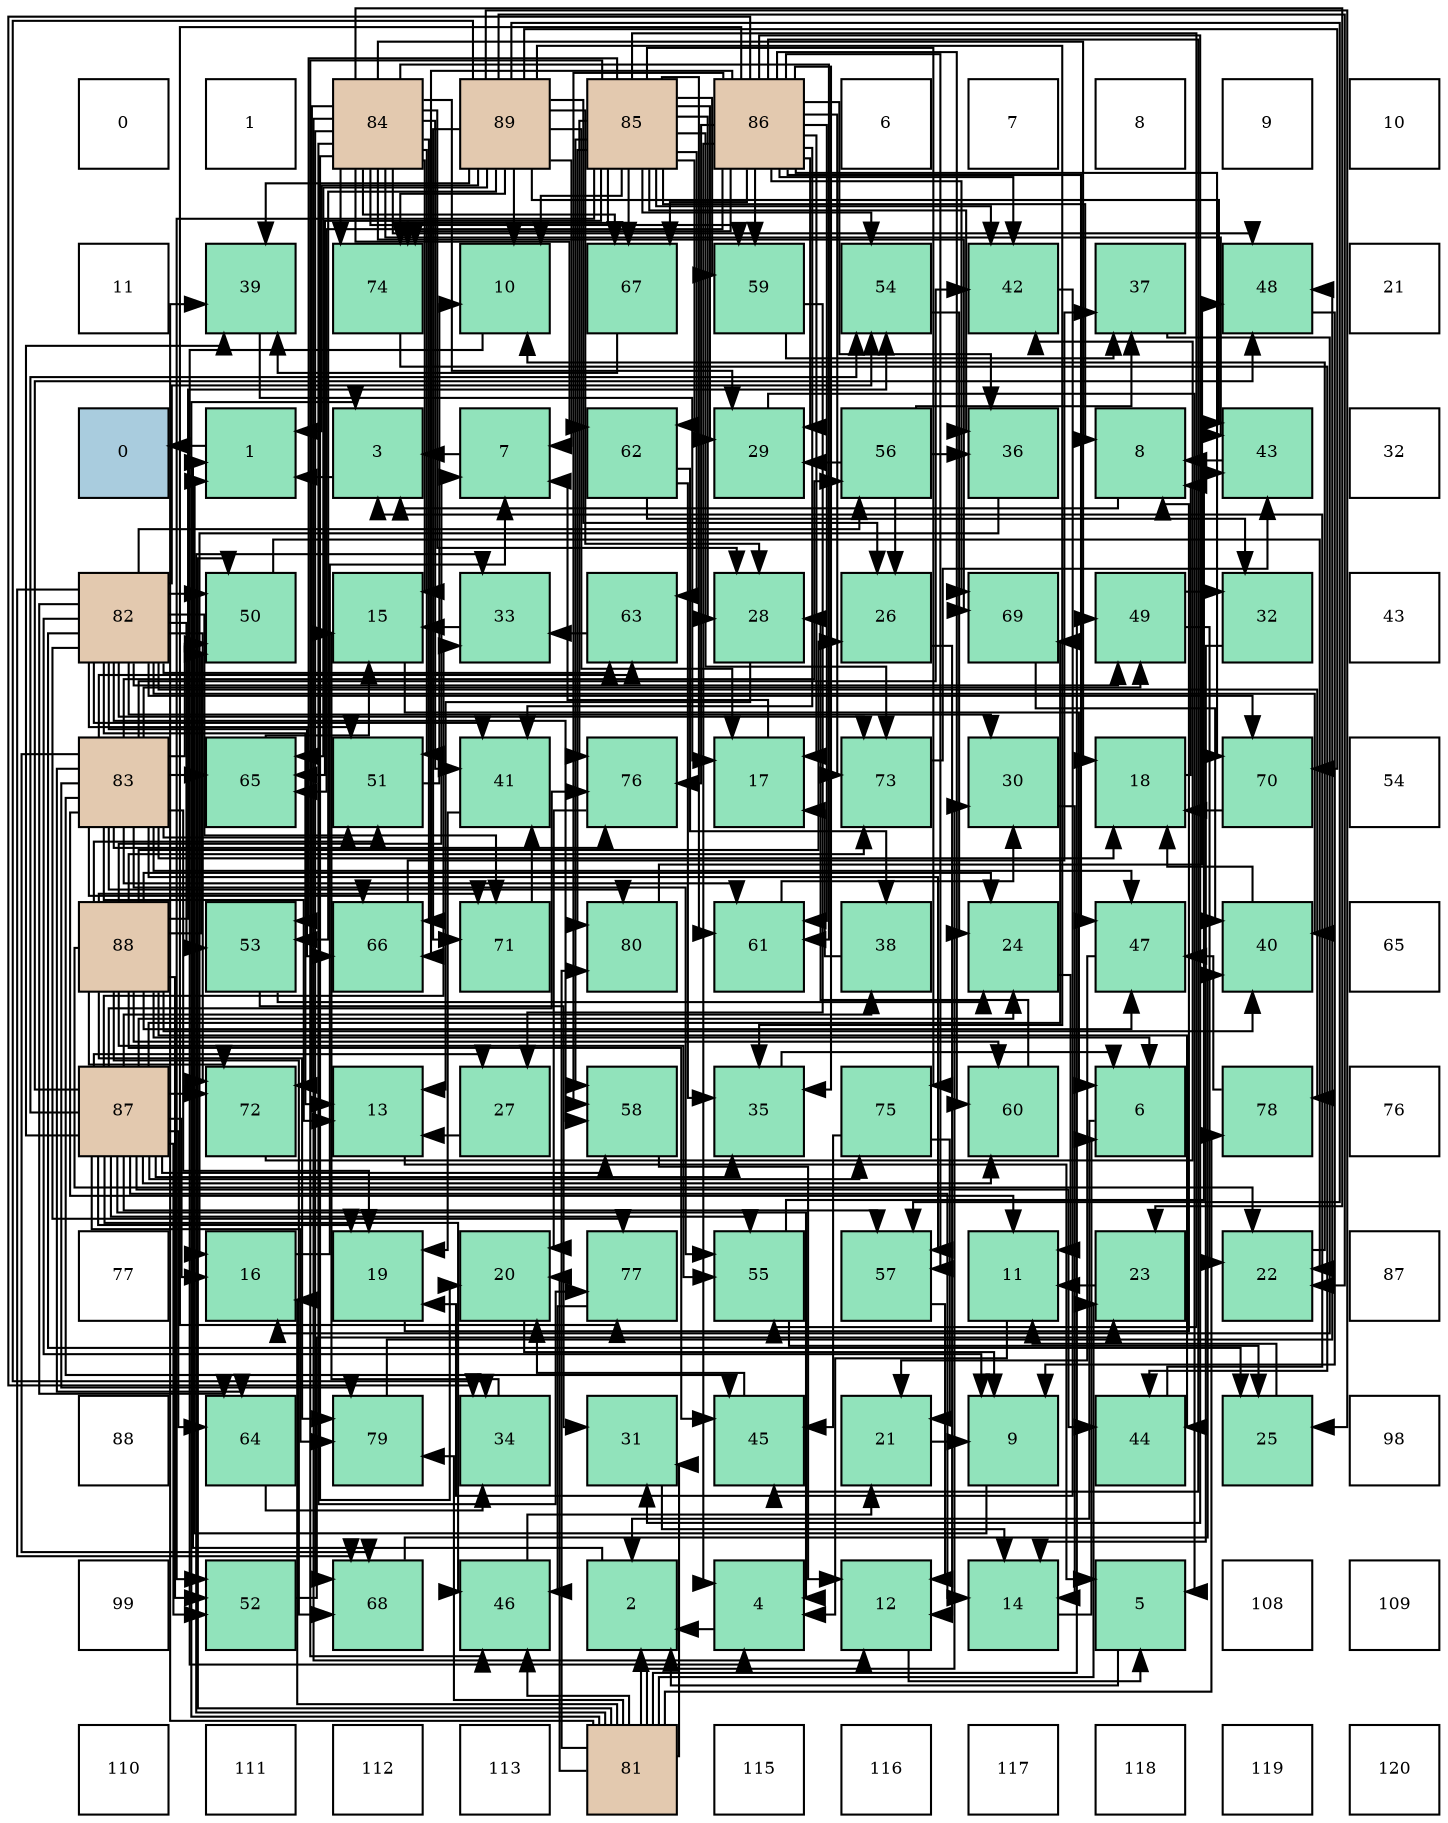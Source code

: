 digraph layout{
 rankdir=TB;
 splines=ortho;
 node [style=filled shape=square fixedsize=true width=0.6];
0[label="0", fontsize=8, fillcolor="#ffffff"];
1[label="1", fontsize=8, fillcolor="#ffffff"];
2[label="84", fontsize=8, fillcolor="#e3c9af"];
3[label="89", fontsize=8, fillcolor="#e3c9af"];
4[label="85", fontsize=8, fillcolor="#e3c9af"];
5[label="86", fontsize=8, fillcolor="#e3c9af"];
6[label="6", fontsize=8, fillcolor="#ffffff"];
7[label="7", fontsize=8, fillcolor="#ffffff"];
8[label="8", fontsize=8, fillcolor="#ffffff"];
9[label="9", fontsize=8, fillcolor="#ffffff"];
10[label="10", fontsize=8, fillcolor="#ffffff"];
11[label="11", fontsize=8, fillcolor="#ffffff"];
12[label="39", fontsize=8, fillcolor="#91e3bb"];
13[label="74", fontsize=8, fillcolor="#91e3bb"];
14[label="10", fontsize=8, fillcolor="#91e3bb"];
15[label="67", fontsize=8, fillcolor="#91e3bb"];
16[label="59", fontsize=8, fillcolor="#91e3bb"];
17[label="54", fontsize=8, fillcolor="#91e3bb"];
18[label="42", fontsize=8, fillcolor="#91e3bb"];
19[label="37", fontsize=8, fillcolor="#91e3bb"];
20[label="48", fontsize=8, fillcolor="#91e3bb"];
21[label="21", fontsize=8, fillcolor="#ffffff"];
22[label="0", fontsize=8, fillcolor="#a9ccde"];
23[label="1", fontsize=8, fillcolor="#91e3bb"];
24[label="3", fontsize=8, fillcolor="#91e3bb"];
25[label="7", fontsize=8, fillcolor="#91e3bb"];
26[label="62", fontsize=8, fillcolor="#91e3bb"];
27[label="29", fontsize=8, fillcolor="#91e3bb"];
28[label="56", fontsize=8, fillcolor="#91e3bb"];
29[label="36", fontsize=8, fillcolor="#91e3bb"];
30[label="8", fontsize=8, fillcolor="#91e3bb"];
31[label="43", fontsize=8, fillcolor="#91e3bb"];
32[label="32", fontsize=8, fillcolor="#ffffff"];
33[label="82", fontsize=8, fillcolor="#e3c9af"];
34[label="50", fontsize=8, fillcolor="#91e3bb"];
35[label="15", fontsize=8, fillcolor="#91e3bb"];
36[label="33", fontsize=8, fillcolor="#91e3bb"];
37[label="63", fontsize=8, fillcolor="#91e3bb"];
38[label="28", fontsize=8, fillcolor="#91e3bb"];
39[label="26", fontsize=8, fillcolor="#91e3bb"];
40[label="69", fontsize=8, fillcolor="#91e3bb"];
41[label="49", fontsize=8, fillcolor="#91e3bb"];
42[label="32", fontsize=8, fillcolor="#91e3bb"];
43[label="43", fontsize=8, fillcolor="#ffffff"];
44[label="83", fontsize=8, fillcolor="#e3c9af"];
45[label="65", fontsize=8, fillcolor="#91e3bb"];
46[label="51", fontsize=8, fillcolor="#91e3bb"];
47[label="41", fontsize=8, fillcolor="#91e3bb"];
48[label="76", fontsize=8, fillcolor="#91e3bb"];
49[label="17", fontsize=8, fillcolor="#91e3bb"];
50[label="73", fontsize=8, fillcolor="#91e3bb"];
51[label="30", fontsize=8, fillcolor="#91e3bb"];
52[label="18", fontsize=8, fillcolor="#91e3bb"];
53[label="70", fontsize=8, fillcolor="#91e3bb"];
54[label="54", fontsize=8, fillcolor="#ffffff"];
55[label="88", fontsize=8, fillcolor="#e3c9af"];
56[label="53", fontsize=8, fillcolor="#91e3bb"];
57[label="66", fontsize=8, fillcolor="#91e3bb"];
58[label="71", fontsize=8, fillcolor="#91e3bb"];
59[label="80", fontsize=8, fillcolor="#91e3bb"];
60[label="61", fontsize=8, fillcolor="#91e3bb"];
61[label="38", fontsize=8, fillcolor="#91e3bb"];
62[label="24", fontsize=8, fillcolor="#91e3bb"];
63[label="47", fontsize=8, fillcolor="#91e3bb"];
64[label="40", fontsize=8, fillcolor="#91e3bb"];
65[label="65", fontsize=8, fillcolor="#ffffff"];
66[label="87", fontsize=8, fillcolor="#e3c9af"];
67[label="72", fontsize=8, fillcolor="#91e3bb"];
68[label="13", fontsize=8, fillcolor="#91e3bb"];
69[label="27", fontsize=8, fillcolor="#91e3bb"];
70[label="58", fontsize=8, fillcolor="#91e3bb"];
71[label="35", fontsize=8, fillcolor="#91e3bb"];
72[label="75", fontsize=8, fillcolor="#91e3bb"];
73[label="60", fontsize=8, fillcolor="#91e3bb"];
74[label="6", fontsize=8, fillcolor="#91e3bb"];
75[label="78", fontsize=8, fillcolor="#91e3bb"];
76[label="76", fontsize=8, fillcolor="#ffffff"];
77[label="77", fontsize=8, fillcolor="#ffffff"];
78[label="16", fontsize=8, fillcolor="#91e3bb"];
79[label="19", fontsize=8, fillcolor="#91e3bb"];
80[label="20", fontsize=8, fillcolor="#91e3bb"];
81[label="77", fontsize=8, fillcolor="#91e3bb"];
82[label="55", fontsize=8, fillcolor="#91e3bb"];
83[label="57", fontsize=8, fillcolor="#91e3bb"];
84[label="11", fontsize=8, fillcolor="#91e3bb"];
85[label="23", fontsize=8, fillcolor="#91e3bb"];
86[label="22", fontsize=8, fillcolor="#91e3bb"];
87[label="87", fontsize=8, fillcolor="#ffffff"];
88[label="88", fontsize=8, fillcolor="#ffffff"];
89[label="64", fontsize=8, fillcolor="#91e3bb"];
90[label="79", fontsize=8, fillcolor="#91e3bb"];
91[label="34", fontsize=8, fillcolor="#91e3bb"];
92[label="31", fontsize=8, fillcolor="#91e3bb"];
93[label="45", fontsize=8, fillcolor="#91e3bb"];
94[label="21", fontsize=8, fillcolor="#91e3bb"];
95[label="9", fontsize=8, fillcolor="#91e3bb"];
96[label="44", fontsize=8, fillcolor="#91e3bb"];
97[label="25", fontsize=8, fillcolor="#91e3bb"];
98[label="98", fontsize=8, fillcolor="#ffffff"];
99[label="99", fontsize=8, fillcolor="#ffffff"];
100[label="52", fontsize=8, fillcolor="#91e3bb"];
101[label="68", fontsize=8, fillcolor="#91e3bb"];
102[label="46", fontsize=8, fillcolor="#91e3bb"];
103[label="2", fontsize=8, fillcolor="#91e3bb"];
104[label="4", fontsize=8, fillcolor="#91e3bb"];
105[label="12", fontsize=8, fillcolor="#91e3bb"];
106[label="14", fontsize=8, fillcolor="#91e3bb"];
107[label="5", fontsize=8, fillcolor="#91e3bb"];
108[label="108", fontsize=8, fillcolor="#ffffff"];
109[label="109", fontsize=8, fillcolor="#ffffff"];
110[label="110", fontsize=8, fillcolor="#ffffff"];
111[label="111", fontsize=8, fillcolor="#ffffff"];
112[label="112", fontsize=8, fillcolor="#ffffff"];
113[label="113", fontsize=8, fillcolor="#ffffff"];
114[label="81", fontsize=8, fillcolor="#e3c9af"];
115[label="115", fontsize=8, fillcolor="#ffffff"];
116[label="116", fontsize=8, fillcolor="#ffffff"];
117[label="117", fontsize=8, fillcolor="#ffffff"];
118[label="118", fontsize=8, fillcolor="#ffffff"];
119[label="119", fontsize=8, fillcolor="#ffffff"];
120[label="120", fontsize=8, fillcolor="#ffffff"];
edge [constraint=false, style=vis];23 -> 22;
103 -> 23;
24 -> 23;
104 -> 103;
107 -> 103;
74 -> 103;
25 -> 24;
30 -> 24;
95 -> 23;
14 -> 104;
84 -> 104;
105 -> 107;
68 -> 107;
106 -> 74;
35 -> 74;
78 -> 25;
49 -> 25;
52 -> 30;
79 -> 30;
80 -> 95;
94 -> 95;
86 -> 14;
85 -> 84;
62 -> 84;
97 -> 84;
39 -> 105;
69 -> 68;
38 -> 68;
27 -> 107;
51 -> 106;
92 -> 106;
42 -> 106;
36 -> 35;
91 -> 35;
71 -> 74;
29 -> 78;
19 -> 78;
61 -> 49;
12 -> 49;
64 -> 52;
47 -> 79;
18 -> 79;
31 -> 30;
96 -> 24;
93 -> 80;
102 -> 94;
63 -> 94;
20 -> 95;
41 -> 86;
41 -> 42;
34 -> 86;
46 -> 14;
100 -> 85;
56 -> 62;
56 -> 92;
17 -> 62;
82 -> 97;
82 -> 31;
28 -> 39;
28 -> 27;
28 -> 29;
28 -> 19;
83 -> 105;
70 -> 105;
16 -> 69;
16 -> 19;
73 -> 38;
60 -> 51;
26 -> 42;
26 -> 71;
26 -> 61;
37 -> 36;
89 -> 91;
45 -> 35;
57 -> 19;
15 -> 12;
101 -> 64;
40 -> 64;
53 -> 52;
58 -> 47;
67 -> 18;
50 -> 31;
13 -> 96;
72 -> 94;
72 -> 93;
48 -> 80;
81 -> 102;
75 -> 63;
90 -> 20;
59 -> 20;
114 -> 103;
114 -> 24;
114 -> 78;
114 -> 80;
114 -> 85;
114 -> 51;
114 -> 92;
114 -> 36;
114 -> 12;
114 -> 102;
114 -> 41;
114 -> 34;
114 -> 75;
114 -> 90;
114 -> 59;
33 -> 95;
33 -> 68;
33 -> 97;
33 -> 51;
33 -> 64;
33 -> 47;
33 -> 41;
33 -> 34;
33 -> 46;
33 -> 56;
33 -> 17;
33 -> 28;
33 -> 70;
33 -> 37;
33 -> 89;
33 -> 57;
33 -> 101;
33 -> 53;
33 -> 58;
33 -> 67;
33 -> 50;
33 -> 81;
33 -> 75;
44 -> 84;
44 -> 68;
44 -> 52;
44 -> 79;
44 -> 18;
44 -> 93;
44 -> 63;
44 -> 41;
44 -> 34;
44 -> 46;
44 -> 82;
44 -> 28;
44 -> 83;
44 -> 60;
44 -> 37;
44 -> 89;
44 -> 45;
44 -> 57;
44 -> 101;
44 -> 48;
44 -> 90;
44 -> 59;
2 -> 105;
2 -> 35;
2 -> 52;
2 -> 80;
2 -> 85;
2 -> 38;
2 -> 27;
2 -> 47;
2 -> 31;
2 -> 20;
2 -> 46;
2 -> 16;
2 -> 60;
2 -> 26;
2 -> 57;
2 -> 15;
2 -> 101;
2 -> 40;
2 -> 67;
2 -> 13;
2 -> 81;
4 -> 30;
4 -> 14;
4 -> 38;
4 -> 27;
4 -> 29;
4 -> 18;
4 -> 102;
4 -> 100;
4 -> 56;
4 -> 17;
4 -> 82;
4 -> 70;
4 -> 16;
4 -> 60;
4 -> 26;
4 -> 37;
4 -> 45;
4 -> 15;
4 -> 50;
4 -> 13;
4 -> 72;
4 -> 48;
4 -> 59;
5 -> 104;
5 -> 49;
5 -> 27;
5 -> 92;
5 -> 91;
5 -> 71;
5 -> 29;
5 -> 47;
5 -> 18;
5 -> 93;
5 -> 63;
5 -> 83;
5 -> 70;
5 -> 16;
5 -> 73;
5 -> 60;
5 -> 45;
5 -> 57;
5 -> 15;
5 -> 40;
5 -> 53;
5 -> 50;
5 -> 13;
5 -> 48;
5 -> 81;
66 -> 104;
66 -> 106;
66 -> 78;
66 -> 79;
66 -> 62;
66 -> 69;
66 -> 36;
66 -> 71;
66 -> 61;
66 -> 12;
66 -> 96;
66 -> 102;
66 -> 20;
66 -> 100;
66 -> 17;
66 -> 82;
66 -> 83;
66 -> 70;
66 -> 73;
66 -> 89;
66 -> 40;
66 -> 67;
66 -> 72;
66 -> 48;
66 -> 90;
55 -> 74;
55 -> 25;
55 -> 86;
55 -> 62;
55 -> 39;
55 -> 64;
55 -> 96;
55 -> 93;
55 -> 63;
55 -> 34;
55 -> 46;
55 -> 100;
55 -> 17;
55 -> 82;
55 -> 73;
55 -> 101;
55 -> 58;
55 -> 67;
55 -> 50;
55 -> 90;
3 -> 23;
3 -> 25;
3 -> 14;
3 -> 49;
3 -> 86;
3 -> 97;
3 -> 39;
3 -> 38;
3 -> 91;
3 -> 71;
3 -> 12;
3 -> 31;
3 -> 56;
3 -> 83;
3 -> 45;
3 -> 53;
3 -> 58;
3 -> 13;
edge [constraint=true, style=invis];
0 -> 11 -> 22 -> 33 -> 44 -> 55 -> 66 -> 77 -> 88 -> 99 -> 110;
1 -> 12 -> 23 -> 34 -> 45 -> 56 -> 67 -> 78 -> 89 -> 100 -> 111;
2 -> 13 -> 24 -> 35 -> 46 -> 57 -> 68 -> 79 -> 90 -> 101 -> 112;
3 -> 14 -> 25 -> 36 -> 47 -> 58 -> 69 -> 80 -> 91 -> 102 -> 113;
4 -> 15 -> 26 -> 37 -> 48 -> 59 -> 70 -> 81 -> 92 -> 103 -> 114;
5 -> 16 -> 27 -> 38 -> 49 -> 60 -> 71 -> 82 -> 93 -> 104 -> 115;
6 -> 17 -> 28 -> 39 -> 50 -> 61 -> 72 -> 83 -> 94 -> 105 -> 116;
7 -> 18 -> 29 -> 40 -> 51 -> 62 -> 73 -> 84 -> 95 -> 106 -> 117;
8 -> 19 -> 30 -> 41 -> 52 -> 63 -> 74 -> 85 -> 96 -> 107 -> 118;
9 -> 20 -> 31 -> 42 -> 53 -> 64 -> 75 -> 86 -> 97 -> 108 -> 119;
10 -> 21 -> 32 -> 43 -> 54 -> 65 -> 76 -> 87 -> 98 -> 109 -> 120;
rank = same {0 -> 1 -> 2 -> 3 -> 4 -> 5 -> 6 -> 7 -> 8 -> 9 -> 10};
rank = same {11 -> 12 -> 13 -> 14 -> 15 -> 16 -> 17 -> 18 -> 19 -> 20 -> 21};
rank = same {22 -> 23 -> 24 -> 25 -> 26 -> 27 -> 28 -> 29 -> 30 -> 31 -> 32};
rank = same {33 -> 34 -> 35 -> 36 -> 37 -> 38 -> 39 -> 40 -> 41 -> 42 -> 43};
rank = same {44 -> 45 -> 46 -> 47 -> 48 -> 49 -> 50 -> 51 -> 52 -> 53 -> 54};
rank = same {55 -> 56 -> 57 -> 58 -> 59 -> 60 -> 61 -> 62 -> 63 -> 64 -> 65};
rank = same {66 -> 67 -> 68 -> 69 -> 70 -> 71 -> 72 -> 73 -> 74 -> 75 -> 76};
rank = same {77 -> 78 -> 79 -> 80 -> 81 -> 82 -> 83 -> 84 -> 85 -> 86 -> 87};
rank = same {88 -> 89 -> 90 -> 91 -> 92 -> 93 -> 94 -> 95 -> 96 -> 97 -> 98};
rank = same {99 -> 100 -> 101 -> 102 -> 103 -> 104 -> 105 -> 106 -> 107 -> 108 -> 109};
rank = same {110 -> 111 -> 112 -> 113 -> 114 -> 115 -> 116 -> 117 -> 118 -> 119 -> 120};
}